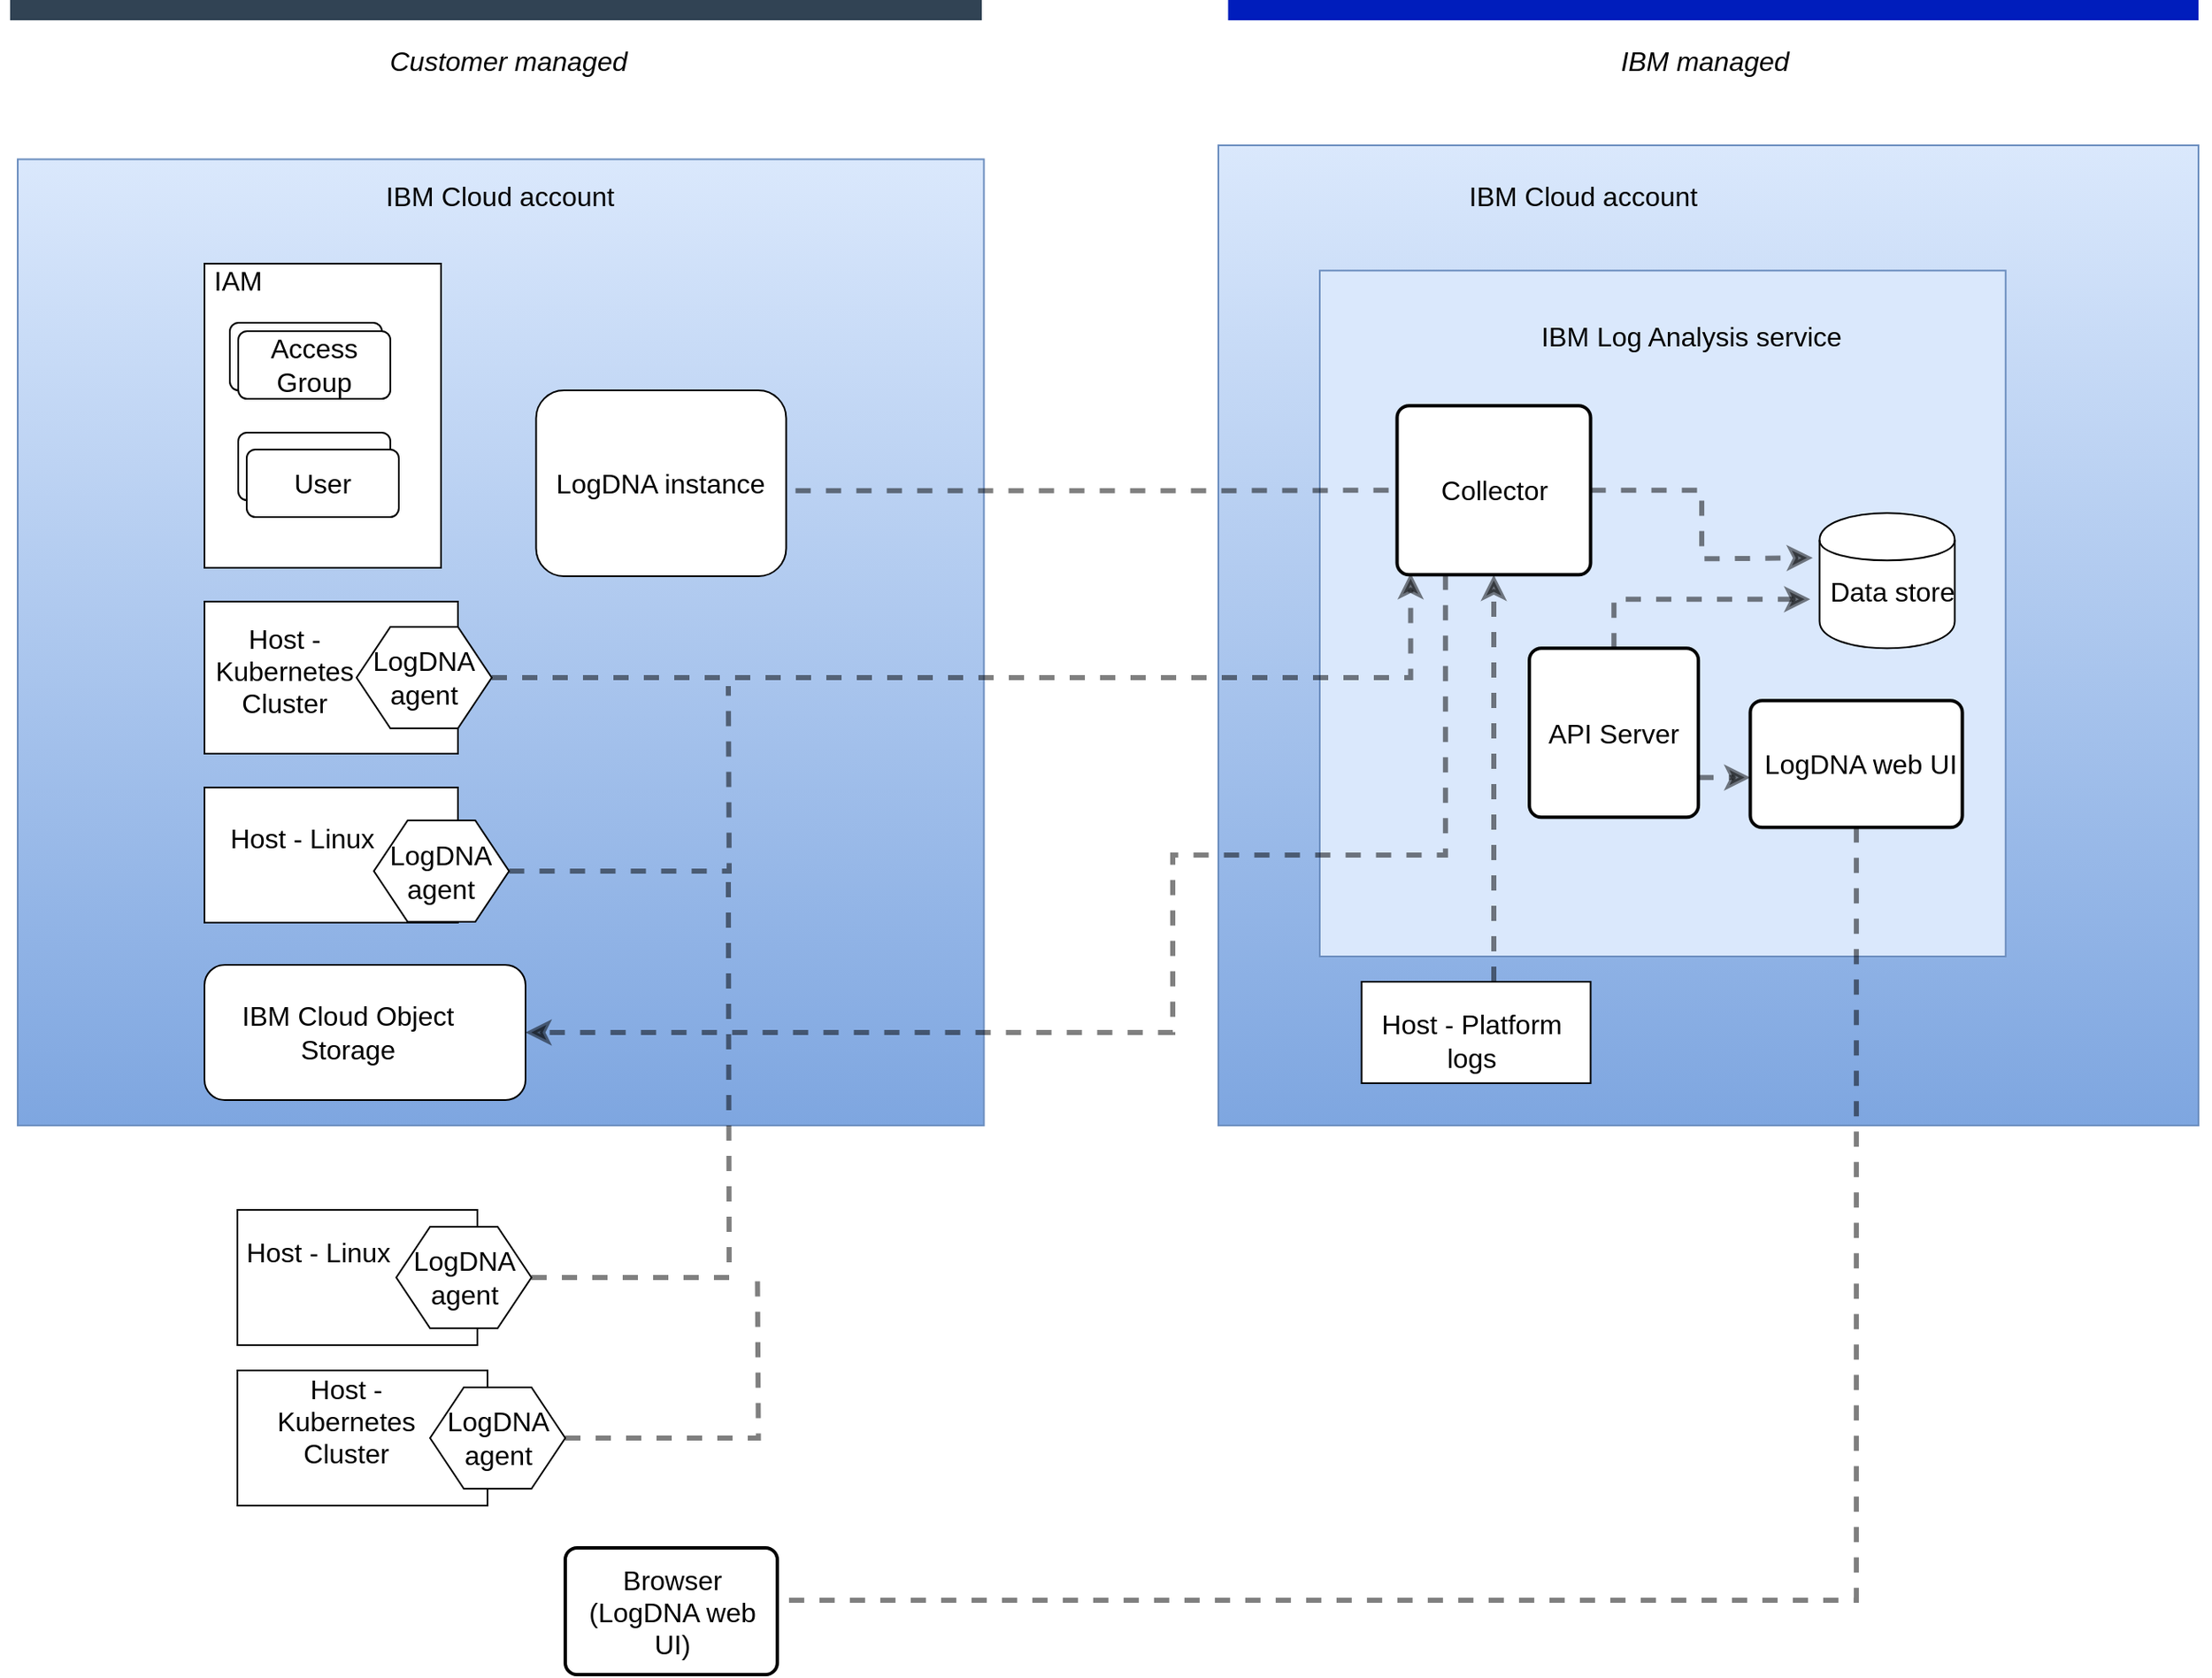 <mxfile version="14.5.1" type="device"><diagram id="KGjhrkGEUppWPV7_tGg4" name="Page-1"><mxGraphModel dx="1939" dy="810" grid="1" gridSize="10" guides="1" tooltips="1" connect="1" arrows="1" fold="1" page="1" pageScale="1" pageWidth="850" pageHeight="1100" math="0" shadow="0"><root><mxCell id="0"/><mxCell id="1" parent="0"/><mxCell id="ui4-TvKn_bzTP9bnLdss-76" value="" style="whiteSpace=wrap;html=1;aspect=fixed;fontSize=16;fillColor=#dae8fc;strokeColor=#6c8ebf;gradientColor=#7ea6e0;" parent="1" vertex="1"><mxGeometry x="640" y="120" width="580" height="580" as="geometry"/></mxCell><mxCell id="ui4-TvKn_bzTP9bnLdss-112" value="" style="whiteSpace=wrap;html=1;aspect=fixed;fontSize=16;fillColor=#dae8fc;strokeColor=#6c8ebf;" parent="1" vertex="1"><mxGeometry x="700" y="194.13" width="405.87" height="405.87" as="geometry"/></mxCell><mxCell id="ui4-TvKn_bzTP9bnLdss-1" value="" style="endArrow=none;html=1;strokeColor=#314354;strokeWidth=12;fillColor=#647687;" parent="1" edge="1"><mxGeometry width="50" height="50" relative="1" as="geometry"><mxPoint x="-75" y="40" as="sourcePoint"/><mxPoint x="500" y="40" as="targetPoint"/></mxGeometry></mxCell><mxCell id="ui4-TvKn_bzTP9bnLdss-2" value="" style="endArrow=none;html=1;strokeColor=#001DBC;strokeWidth=12;fillColor=#0050ef;" parent="1" edge="1"><mxGeometry width="50" height="50" relative="1" as="geometry"><mxPoint x="645.76" y="40" as="sourcePoint"/><mxPoint x="1220" y="40" as="targetPoint"/></mxGeometry></mxCell><mxCell id="ui4-TvKn_bzTP9bnLdss-6" value="" style="whiteSpace=wrap;html=1;aspect=fixed;fillColor=#dae8fc;strokeColor=#6c8ebf;gradientColor=#7ea6e0;" parent="1" vertex="1"><mxGeometry x="-70.5" y="128.25" width="571.75" height="571.75" as="geometry"/></mxCell><mxCell id="ui4-TvKn_bzTP9bnLdss-7" value="&lt;font style=&quot;font-size: 16px&quot;&gt;IBM Cloud account&lt;/font&gt; " style="text;html=1;strokeColor=none;fillColor=none;align=center;verticalAlign=middle;whiteSpace=wrap;rounded=0;" parent="1" vertex="1"><mxGeometry x="5" y="140" width="420" height="20" as="geometry"/></mxCell><mxCell id="ui4-TvKn_bzTP9bnLdss-11" value="" style="rounded=0;whiteSpace=wrap;html=1;" parent="1" vertex="1"><mxGeometry x="40" y="190" width="140" height="180" as="geometry"/></mxCell><mxCell id="ui4-TvKn_bzTP9bnLdss-12" value="&lt;font style=&quot;font-size: 16px&quot;&gt;IAM&lt;/font&gt;" style="text;html=1;strokeColor=none;fillColor=none;align=center;verticalAlign=middle;whiteSpace=wrap;rounded=0;" parent="1" vertex="1"><mxGeometry x="40" y="190" width="40" height="20" as="geometry"/></mxCell><mxCell id="ui4-TvKn_bzTP9bnLdss-13" value="Access Group" style="rounded=1;whiteSpace=wrap;html=1;arcSize=13;" parent="1" vertex="1"><mxGeometry x="55" y="225" width="90" height="40" as="geometry"/></mxCell><mxCell id="ui4-TvKn_bzTP9bnLdss-19" value="&lt;font style=&quot;font-size: 16px&quot;&gt;Access Group&lt;/font&gt;" style="rounded=1;whiteSpace=wrap;html=1;arcSize=13;" parent="1" vertex="1"><mxGeometry x="60" y="230" width="90" height="40" as="geometry"/></mxCell><mxCell id="ui4-TvKn_bzTP9bnLdss-28" value="User" style="rounded=1;whiteSpace=wrap;html=1;arcSize=13;" parent="1" vertex="1"><mxGeometry x="60" y="290" width="90" height="40" as="geometry"/></mxCell><mxCell id="ui4-TvKn_bzTP9bnLdss-29" value="&lt;font style=&quot;font-size: 16px&quot;&gt;User&lt;/font&gt;" style="rounded=1;whiteSpace=wrap;html=1;arcSize=13;" parent="1" vertex="1"><mxGeometry x="65" y="300" width="90" height="40" as="geometry"/></mxCell><mxCell id="ui4-TvKn_bzTP9bnLdss-184" value="" style="edgeStyle=orthogonalEdgeStyle;rounded=0;comic=0;jumpStyle=none;jumpSize=9;orthogonalLoop=1;jettySize=auto;html=1;dashed=1;endArrow=none;endFill=0;endSize=6;strokeColor=#000000;strokeWidth=3;fontSize=16;opacity=50;exitX=0.805;exitY=0.343;exitDx=0;exitDy=0;exitPerimeter=0;" parent="1" source="ui4-TvKn_bzTP9bnLdss-6" target="ui4-TvKn_bzTP9bnLdss-82" edge="1"><mxGeometry relative="1" as="geometry"><mxPoint x="660.0" y="324.13" as="sourcePoint"/></mxGeometry></mxCell><mxCell id="ui4-TvKn_bzTP9bnLdss-33" value="" style="rounded=1;whiteSpace=wrap;html=1;" parent="1" vertex="1"><mxGeometry x="236.25" y="265" width="147.99" height="110" as="geometry"/></mxCell><mxCell id="ui4-TvKn_bzTP9bnLdss-38" value="LogDNA instance" style="text;html=1;strokeColor=none;fillColor=none;align=center;verticalAlign=middle;whiteSpace=wrap;rounded=0;fontSize=16;" parent="1" vertex="1"><mxGeometry x="245.24" y="310" width="130" height="20" as="geometry"/></mxCell><mxCell id="ui4-TvKn_bzTP9bnLdss-41" value="Customer managed" style="text;html=1;strokeColor=none;fillColor=none;align=center;verticalAlign=middle;whiteSpace=wrap;rounded=0;fontSize=16;fontStyle=2" parent="1" vertex="1"><mxGeometry x="10" y="60" width="420" height="20" as="geometry"/></mxCell><mxCell id="ui4-TvKn_bzTP9bnLdss-42" value="IBM managed" style="text;html=1;strokeColor=none;fillColor=none;align=center;verticalAlign=middle;whiteSpace=wrap;rounded=0;fontSize=16;fontStyle=2" parent="1" vertex="1"><mxGeometry x="645.76" y="60" width="564.24" height="20" as="geometry"/></mxCell><mxCell id="ui4-TvKn_bzTP9bnLdss-71" value="" style="rounded=0;whiteSpace=wrap;html=1;fontSize=16;" parent="1" vertex="1"><mxGeometry x="40.0" y="390" width="150" height="90" as="geometry"/></mxCell><mxCell id="ui4-TvKn_bzTP9bnLdss-72" value="Host - Kubernetes Cluster" style="text;html=1;strokeColor=none;fillColor=none;align=center;verticalAlign=middle;whiteSpace=wrap;rounded=0;fontSize=16;" parent="1" vertex="1"><mxGeometry x="40" y="402.06" width="95" height="57.44" as="geometry"/></mxCell><mxCell id="ui4-TvKn_bzTP9bnLdss-173" value="" style="edgeStyle=orthogonalEdgeStyle;rounded=0;comic=0;jumpStyle=none;jumpSize=9;orthogonalLoop=1;jettySize=auto;html=1;dashed=1;endSize=6;strokeColor=#000000;strokeWidth=3;fontSize=16;opacity=50;entryX=0.07;entryY=0.99;entryDx=0;entryDy=0;entryPerimeter=0;" parent="1" source="ui4-TvKn_bzTP9bnLdss-73" target="ui4-TvKn_bzTP9bnLdss-82" edge="1"><mxGeometry relative="1" as="geometry"><mxPoint x="330" y="435" as="targetPoint"/></mxGeometry></mxCell><mxCell id="ui4-TvKn_bzTP9bnLdss-73" value="LogDNA agent" style="shape=hexagon;perimeter=hexagonPerimeter2;whiteSpace=wrap;html=1;fontSize=16;" parent="1" vertex="1"><mxGeometry x="130" y="405" width="80" height="60" as="geometry"/></mxCell><mxCell id="ui4-TvKn_bzTP9bnLdss-79" value="" style="shape=cylinder;whiteSpace=wrap;html=1;boundedLbl=1;backgroundOutline=1;fontSize=16;" parent="1" vertex="1"><mxGeometry x="995.76" y="337.63" width="80" height="80" as="geometry"/></mxCell><mxCell id="mQE9vFAL_3ipoWha6VcH-6" value="" style="edgeStyle=orthogonalEdgeStyle;rounded=0;orthogonalLoop=1;jettySize=auto;html=1;entryX=1;entryY=0.5;entryDx=0;entryDy=0;dashed=1;fontSize=16;strokeWidth=3;opacity=50;endArrow=classic;endSize=6;exitX=0.25;exitY=1;exitDx=0;exitDy=0;" parent="1" source="ui4-TvKn_bzTP9bnLdss-82" target="mQE9vFAL_3ipoWha6VcH-1" edge="1"><mxGeometry relative="1" as="geometry"><mxPoint x="1161.26" y="384.13" as="targetPoint"/><Array as="points"><mxPoint x="774" y="540"/><mxPoint x="613" y="540"/><mxPoint x="613" y="645"/></Array></mxGeometry></mxCell><mxCell id="ui4-TvKn_bzTP9bnLdss-80" value="Data store" style="text;html=1;strokeColor=none;fillColor=none;align=center;verticalAlign=middle;whiteSpace=wrap;rounded=0;fontSize=16;" parent="1" vertex="1"><mxGeometry x="995.76" y="374.13" width="85.5" height="20" as="geometry"/></mxCell><mxCell id="ui4-TvKn_bzTP9bnLdss-162" value="" style="edgeStyle=orthogonalEdgeStyle;rounded=0;comic=0;jumpStyle=none;jumpSize=9;orthogonalLoop=1;jettySize=auto;html=1;dashed=1;endSize=6;strokeColor=#000000;strokeWidth=3;fontSize=16;opacity=50;entryX=0.025;entryY=0.394;entryDx=0;entryDy=0;entryPerimeter=0;" parent="1" source="ui4-TvKn_bzTP9bnLdss-82" edge="1"><mxGeometry relative="1" as="geometry"><mxPoint x="991.76" y="364.15" as="targetPoint"/></mxGeometry></mxCell><mxCell id="ui4-TvKn_bzTP9bnLdss-82" value="Collector" style="rounded=1;whiteSpace=wrap;html=1;absoluteArcSize=1;arcSize=14;strokeWidth=2;fontSize=16;" parent="1" vertex="1"><mxGeometry x="745.76" y="274.13" width="114.5" height="100" as="geometry"/></mxCell><mxCell id="ui4-TvKn_bzTP9bnLdss-83" value="&lt;font style=&quot;font-size: 16px&quot;&gt;IBM Log Analysis service&lt;/font&gt; " style="text;html=1;strokeColor=none;fillColor=none;align=center;verticalAlign=middle;whiteSpace=wrap;rounded=0;" parent="1" vertex="1"><mxGeometry x="760.26" y="222.63" width="320" height="20" as="geometry"/></mxCell><mxCell id="ui4-TvKn_bzTP9bnLdss-158" value="" style="edgeStyle=orthogonalEdgeStyle;rounded=0;comic=0;jumpStyle=none;jumpSize=9;orthogonalLoop=1;jettySize=auto;html=1;strokeColor=#000000;strokeWidth=3;fontSize=16;opacity=50;endSize=6;dashed=1;" parent="1" source="ui4-TvKn_bzTP9bnLdss-86" target="ui4-TvKn_bzTP9bnLdss-157" edge="1"><mxGeometry relative="1" as="geometry"><Array as="points"><mxPoint x="935.76" y="494.13"/><mxPoint x="935.76" y="494.13"/></Array></mxGeometry></mxCell><mxCell id="ui4-TvKn_bzTP9bnLdss-160" value="" style="edgeStyle=orthogonalEdgeStyle;rounded=0;comic=0;jumpStyle=none;jumpSize=9;orthogonalLoop=1;jettySize=auto;html=1;dashed=1;endSize=6;strokeColor=#000000;strokeWidth=3;fontSize=16;opacity=50;entryX=0;entryY=0.7;entryDx=0;entryDy=0;" parent="1" source="ui4-TvKn_bzTP9bnLdss-86" edge="1"><mxGeometry relative="1" as="geometry"><mxPoint x="990.26" y="388.63" as="targetPoint"/><Array as="points"><mxPoint x="873.76" y="389.13"/></Array></mxGeometry></mxCell><mxCell id="ui4-TvKn_bzTP9bnLdss-86" value="API Server" style="rounded=1;whiteSpace=wrap;html=1;absoluteArcSize=1;arcSize=14;strokeWidth=2;fontSize=16;" parent="1" vertex="1"><mxGeometry x="824.05" y="417.63" width="100" height="100" as="geometry"/></mxCell><mxCell id="ui4-TvKn_bzTP9bnLdss-183" value="" style="edgeStyle=orthogonalEdgeStyle;rounded=0;comic=0;jumpStyle=none;jumpSize=9;orthogonalLoop=1;jettySize=auto;html=1;dashed=1;endArrow=none;endFill=0;endSize=6;strokeColor=#000000;strokeWidth=3;fontSize=16;opacity=50;entryX=1.018;entryY=0.413;entryDx=0;entryDy=0;entryPerimeter=0;" parent="1" source="ui4-TvKn_bzTP9bnLdss-157" target="ui4-TvKn_bzTP9bnLdss-180" edge="1"><mxGeometry relative="1" as="geometry"><mxPoint x="741.75" y="599.5" as="targetPoint"/><Array as="points"><mxPoint x="1018" y="981"/></Array></mxGeometry></mxCell><mxCell id="ui4-TvKn_bzTP9bnLdss-157" value="&amp;nbsp;LogDNA web UI" style="rounded=1;whiteSpace=wrap;html=1;absoluteArcSize=1;arcSize=14;strokeWidth=2;fontSize=16;" parent="1" vertex="1"><mxGeometry x="954.76" y="448.63" width="125.5" height="75" as="geometry"/></mxCell><mxCell id="ui4-TvKn_bzTP9bnLdss-180" value="&lt;div&gt;Browser&lt;/div&gt;&lt;div&gt;(LogDNA web UI)&lt;br&gt;&lt;/div&gt;" style="rounded=1;whiteSpace=wrap;html=1;absoluteArcSize=1;arcSize=14;strokeWidth=2;fontSize=16;" parent="1" vertex="1"><mxGeometry x="253.5" y="950" width="125.5" height="75" as="geometry"/></mxCell><mxCell id="ui4-TvKn_bzTP9bnLdss-100" value="" style="rounded=0;whiteSpace=wrap;html=1;fontSize=16;" parent="1" vertex="1"><mxGeometry x="59.5" y="845" width="147.99" height="80" as="geometry"/></mxCell><mxCell id="ui4-TvKn_bzTP9bnLdss-101" value="Host - Kubernetes Cluster" style="text;html=1;strokeColor=none;fillColor=none;align=center;verticalAlign=middle;whiteSpace=wrap;rounded=0;fontSize=16;" parent="1" vertex="1"><mxGeometry x="63.5" y="855" width="120" height="40" as="geometry"/></mxCell><mxCell id="ui4-TvKn_bzTP9bnLdss-179" value="" style="edgeStyle=orthogonalEdgeStyle;rounded=0;comic=0;jumpStyle=none;jumpSize=9;orthogonalLoop=1;jettySize=auto;html=1;dashed=1;endArrow=none;endFill=0;endSize=6;strokeColor=#000000;strokeWidth=3;fontSize=16;opacity=50;" parent="1" source="ui4-TvKn_bzTP9bnLdss-102" edge="1"><mxGeometry relative="1" as="geometry"><mxPoint x="367.25" y="790" as="targetPoint"/></mxGeometry></mxCell><mxCell id="ui4-TvKn_bzTP9bnLdss-102" value="LogDNA agent" style="shape=hexagon;perimeter=hexagonPerimeter2;whiteSpace=wrap;html=1;fontSize=16;" parent="1" vertex="1"><mxGeometry x="173.5" y="855" width="80" height="60" as="geometry"/></mxCell><mxCell id="ui4-TvKn_bzTP9bnLdss-163" value="" style="edgeStyle=orthogonalEdgeStyle;rounded=0;comic=0;jumpStyle=none;jumpSize=9;orthogonalLoop=1;jettySize=auto;html=1;dashed=1;endSize=6;strokeColor=#000000;strokeWidth=3;fontSize=16;opacity=50;" parent="1" source="ui4-TvKn_bzTP9bnLdss-104" target="ui4-TvKn_bzTP9bnLdss-82" edge="1"><mxGeometry relative="1" as="geometry"><Array as="points"><mxPoint x="803" y="560"/><mxPoint x="803" y="560"/></Array><mxPoint x="803.6" y="564.13" as="sourcePoint"/></mxGeometry></mxCell><mxCell id="ui4-TvKn_bzTP9bnLdss-104" value="" style="rounded=0;whiteSpace=wrap;html=1;fontSize=16;" parent="1" vertex="1"><mxGeometry x="724.76" y="615" width="135.5" height="60" as="geometry"/></mxCell><mxCell id="ui4-TvKn_bzTP9bnLdss-105" value="Host - Platform logs" style="text;html=1;strokeColor=none;fillColor=none;align=center;verticalAlign=middle;whiteSpace=wrap;rounded=0;fontSize=16;" parent="1" vertex="1"><mxGeometry x="720.26" y="645" width="140" height="10" as="geometry"/></mxCell><mxCell id="ui4-TvKn_bzTP9bnLdss-113" value="&lt;font style=&quot;font-size: 16px&quot;&gt;IBM Cloud account&lt;/font&gt; " style="text;html=1;strokeColor=none;fillColor=none;align=center;verticalAlign=middle;whiteSpace=wrap;rounded=0;" parent="1" vertex="1"><mxGeometry x="645.76" y="140" width="420" height="20" as="geometry"/></mxCell><mxCell id="ui4-TvKn_bzTP9bnLdss-114" value="" style="rounded=0;whiteSpace=wrap;html=1;fontSize=16;" parent="1" vertex="1"><mxGeometry x="40" y="500" width="150" height="80" as="geometry"/></mxCell><mxCell id="ui4-TvKn_bzTP9bnLdss-175" value="" style="edgeStyle=orthogonalEdgeStyle;rounded=0;comic=0;jumpStyle=none;jumpSize=9;orthogonalLoop=1;jettySize=auto;html=1;dashed=1;endSize=6;strokeColor=#000000;strokeWidth=3;fontSize=16;opacity=50;endArrow=none;endFill=0;" parent="1" source="ui4-TvKn_bzTP9bnLdss-115" edge="1"><mxGeometry relative="1" as="geometry"><mxPoint x="350" y="440" as="targetPoint"/></mxGeometry></mxCell><mxCell id="ui4-TvKn_bzTP9bnLdss-115" value="LogDNA agent" style="shape=hexagon;perimeter=hexagonPerimeter2;whiteSpace=wrap;html=1;fontSize=16;" parent="1" vertex="1"><mxGeometry x="140.25" y="519.5" width="80" height="60" as="geometry"/></mxCell><mxCell id="ui4-TvKn_bzTP9bnLdss-116" value="Host - Linux" style="text;html=1;strokeColor=none;fillColor=none;align=center;verticalAlign=middle;whiteSpace=wrap;rounded=0;fontSize=16;" parent="1" vertex="1"><mxGeometry x="50.76" y="510" width="94.24" height="40" as="geometry"/></mxCell><mxCell id="ui4-TvKn_bzTP9bnLdss-131" value="" style="endArrow=classic;html=1;dashed=1;strokeColor=#000000;strokeWidth=15;fontSize=16;opacity=0;" parent="1" edge="1"><mxGeometry width="50" height="50" relative="1" as="geometry"><mxPoint x="675.76" y="504.13" as="sourcePoint"/><mxPoint x="725.76" y="454.13" as="targetPoint"/></mxGeometry></mxCell><mxCell id="ui4-TvKn_bzTP9bnLdss-144" value="" style="rounded=0;whiteSpace=wrap;html=1;fontSize=16;" parent="1" vertex="1"><mxGeometry x="59.5" y="750" width="142.01" height="80" as="geometry"/></mxCell><mxCell id="ui4-TvKn_bzTP9bnLdss-145" value="Host - Linux" style="text;html=1;strokeColor=none;fillColor=none;align=center;verticalAlign=middle;whiteSpace=wrap;rounded=0;fontSize=16;" parent="1" vertex="1"><mxGeometry x="51" y="755" width="112.5" height="40" as="geometry"/></mxCell><mxCell id="ui4-TvKn_bzTP9bnLdss-151" style="edgeStyle=orthogonalEdgeStyle;rounded=0;comic=0;jumpStyle=none;jumpSize=9;orthogonalLoop=1;jettySize=auto;html=1;exitX=0.5;exitY=0;exitDx=0;exitDy=0;dashed=1;strokeColor=#000000;strokeWidth=15;fontSize=16;opacity=0;" parent="1" source="ui4-TvKn_bzTP9bnLdss-146" edge="1"><mxGeometry relative="1" as="geometry"><mxPoint x="203.5" y="755" as="targetPoint"/></mxGeometry></mxCell><mxCell id="ui4-TvKn_bzTP9bnLdss-177" value="" style="edgeStyle=orthogonalEdgeStyle;rounded=0;comic=0;jumpStyle=none;jumpSize=9;orthogonalLoop=1;jettySize=auto;html=1;dashed=1;endArrow=none;endFill=0;endSize=6;strokeColor=#000000;strokeWidth=3;fontSize=16;opacity=50;" parent="1" source="ui4-TvKn_bzTP9bnLdss-146" edge="1"><mxGeometry relative="1" as="geometry"><mxPoint x="350" y="550" as="targetPoint"/></mxGeometry></mxCell><mxCell id="ui4-TvKn_bzTP9bnLdss-146" value="LogDNA agent" style="shape=hexagon;perimeter=hexagonPerimeter2;whiteSpace=wrap;html=1;fontSize=16;" parent="1" vertex="1"><mxGeometry x="153.5" y="760" width="80" height="60" as="geometry"/></mxCell><mxCell id="ui4-TvKn_bzTP9bnLdss-156" value="" style="endArrow=none;dashed=1;html=1;strokeColor=#000000;strokeWidth=15;fontSize=16;opacity=0;" parent="1" edge="1"><mxGeometry width="50" height="50" relative="1" as="geometry"><mxPoint x="675.76" y="494.13" as="sourcePoint"/><mxPoint x="725.76" y="444.13" as="targetPoint"/></mxGeometry></mxCell><mxCell id="mQE9vFAL_3ipoWha6VcH-1" value="" style="rounded=1;whiteSpace=wrap;html=1;" parent="1" vertex="1"><mxGeometry x="40" y="605" width="190" height="80" as="geometry"/></mxCell><mxCell id="mQE9vFAL_3ipoWha6VcH-4" value="IBM Cloud Object Storage" style="text;html=1;strokeColor=none;fillColor=none;align=center;verticalAlign=middle;whiteSpace=wrap;rounded=0;fontSize=16;" parent="1" vertex="1"><mxGeometry x="60" y="635" width="130" height="20" as="geometry"/></mxCell></root></mxGraphModel></diagram></mxfile>